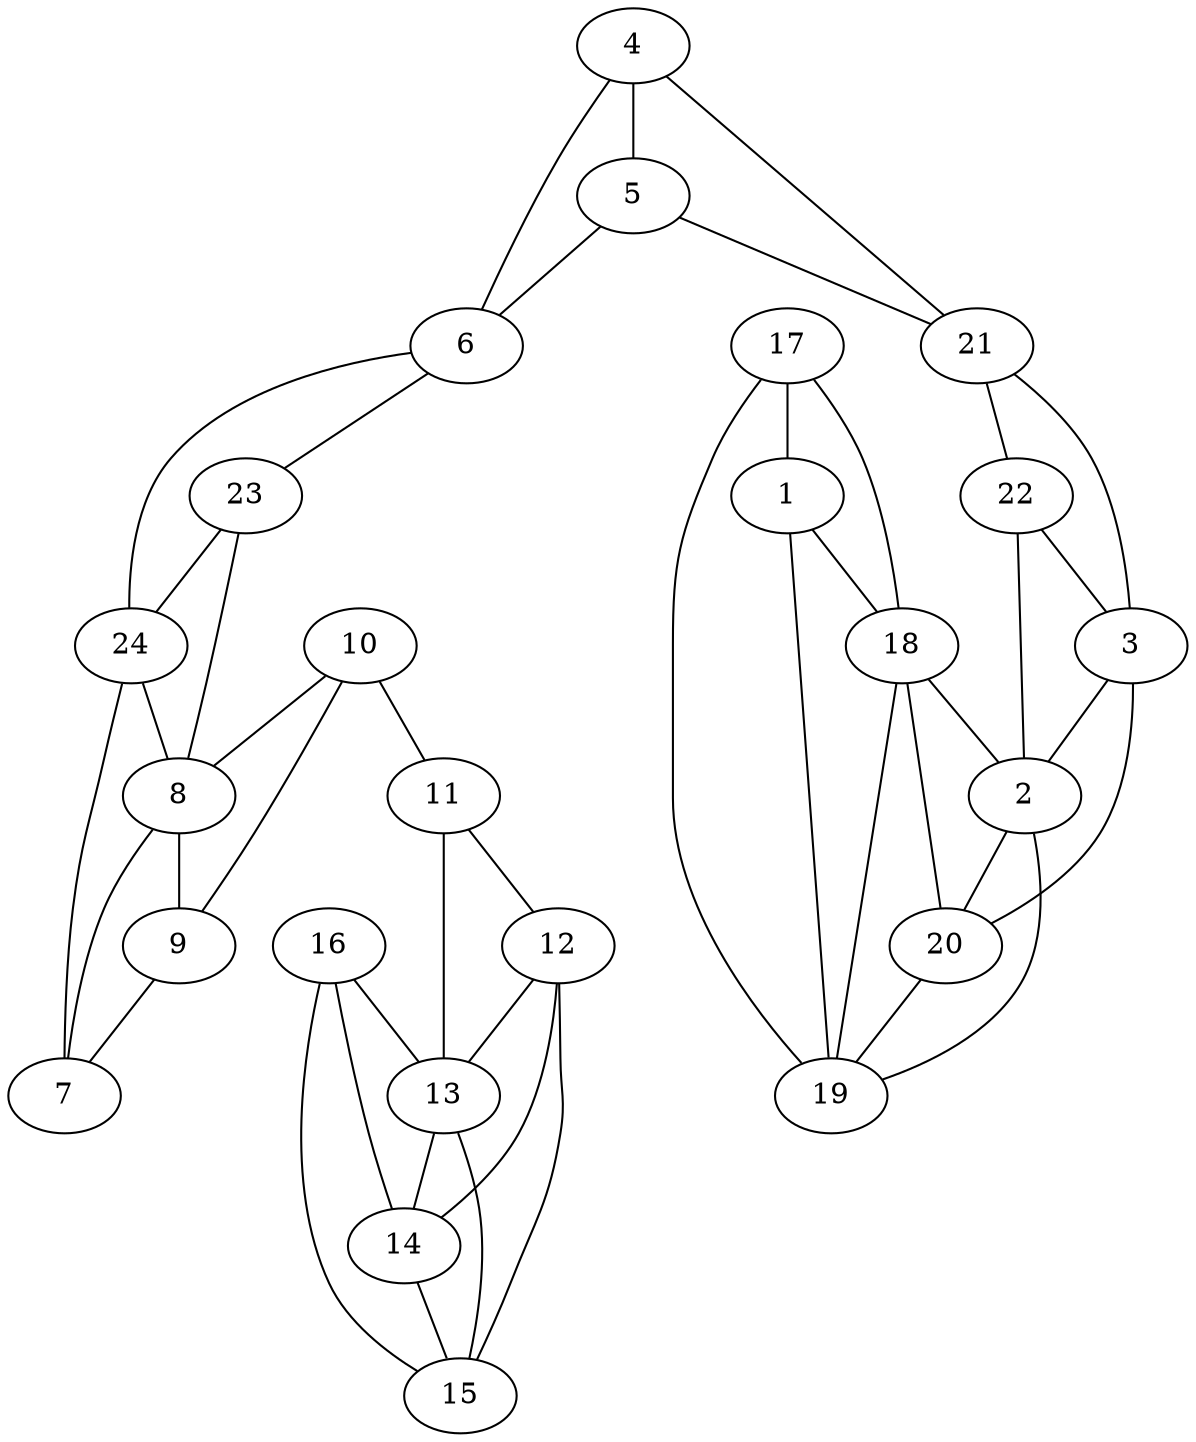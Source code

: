 graph pdb1stc {
	1	 [aaLength=16,
		sequence=KEFLAKAKEDFLKKWE,
		type=0];
	18	 [aaLength=3,
		sequence=FER,
		type=1];
	1 -- 18	 [distance0="36.13676",
		frequency=1,
		type0=1];
	19	 [aaLength=8,
		sequence=GRVMLVKH,
		type=1];
	1 -- 19	 [distance0="45.80246",
		frequency=1,
		type0=3];
	2	 [aaLength=5,
		sequence=KQKVV,
		type=0];
	2 -- 19	 [distance0="25.17555",
		frequency=1,
		type0=3];
	20	 [aaLength=8,
		sequence=HYAMKILD,
		type=1];
	2 -- 20	 [distance0="16.02523",
		frequency=1,
		type0=1];
	3	 [aaLength=11,
		sequence=IEHTLNEKRIL,
		type=0];
	3 -- 2	 [distance0="16.21497",
		frequency=1,
		type0=1];
	3 -- 20	 [distance0="20.65615",
		frequency=1,
		type0=2];
	4	 [aaLength=8,
		sequence=MFSHLRRI,
		type=0];
	5	 [aaLength=21,
		sequence=EPHARFYAAQIVLTFEYLHSL,
		type=0];
	4 -- 5	 [distance0="20.51212",
		distance1="4.0",
		frequency=2,
		type0=1,
		type1=4];
	21	 [aaLength=7,
		sequence=NLYMVME,
		type=1];
	4 -- 21	 [distance0="38.22366",
		frequency=1,
		type0=2];
	6	 [aaLength=3,
		sequence=PEN,
		type=0];
	4 -- 6	 [distance0="42.07757",
		frequency=1,
		type0=3];
	5 -- 21	 [distance0="35.36601",
		frequency=1,
		type0=3];
	5 -- 6	 [distance0="31.36531",
		distance1="8.0",
		frequency=2,
		type0=2,
		type1=4];
	23	 [aaLength=3,
		sequence=LLI,
		type=1];
	6 -- 23	 [distance0="26.74295",
		distance1="0.0",
		frequency=2,
		type0=1,
		type1=5];
	24	 [aaLength=3,
		sequence=IQV,
		type=1];
	6 -- 24	 [distance0="28.76083",
		frequency=1,
		type0=2];
	7	 [aaLength=3,
		sequence=PEY,
		type=0];
	8	 [aaLength=4,
		sequence=PEII,
		type=0];
	7 -- 8	 [distance0="13.65694",
		distance1="2.0",
		frequency=2,
		type0=1,
		type1=4];
	7 -- 24	 [distance0="30.0556",
		frequency=1,
		type0=3];
	9	 [aaLength=17,
		sequence=KAVDWWALGVLIYEMAA,
		type=0];
	8 -- 9	 [distance0="17.8898",
		distance1="6.0",
		frequency=2,
		type0=2,
		type1=4];
	9 -- 7	 [distance0="17.74702",
		frequency=1,
		type0=1];
	10	 [aaLength=10,
		sequence=PIQIYEKIVS,
		type=0];
	11	 [aaLength=10,
		sequence=SDLKDLLRNL,
		type=0];
	10 -- 11	 [distance0="26.83208",
		distance1="10.0",
		frequency=2,
		type0=1,
		type1=4];
	10 -- 8	 [distance0="37.4642",
		frequency=1,
		type0=3];
	10 -- 9	 [distance0="30.37755",
		frequency=1,
		type0=2];
	12	 [aaLength=3,
		sequence=LTK,
		type=0];
	11 -- 12	 [distance0="21.44026",
		distance1="4.0",
		frequency=2,
		type0=1,
		type1=4];
	13	 [aaLength=6,
		sequence=GVNDIK,
		type=0];
	11 -- 13	 [distance0="27.55147",
		frequency=1,
		type0=3];
	12 -- 13	 [distance0="18.55495",
		distance1="7.0",
		frequency=2,
		type0=1,
		type1=4];
	14	 [aaLength=3,
		sequence=KWF,
		type=0];
	12 -- 14	 [distance0="28.16861",
		frequency=1,
		type0=3];
	13 -- 14	 [distance0="14.37755",
		distance1="2.0",
		frequency=2,
		type0=1,
		type1=4];
	15	 [aaLength=6,
		sequence=WIAIYQ,
		type=0];
	14 -- 15	 [distance0="14.07425",
		distance1="4.0",
		frequency=2,
		type0=1,
		type1=4];
	15 -- 12	 [distance0="38.7018",
		frequency=1,
		type0=3];
	15 -- 13	 [distance0="20.89114",
		frequency=1,
		type0=2];
	16	 [aaLength=3,
		sequence=KEF,
		type=0];
	16 -- 13	 [distance0="60.74517",
		frequency=1,
		type0=3];
	16 -- 14	 [distance0="55.34827",
		frequency=1,
		type0=2];
	16 -- 15	 [distance0="53.5535",
		frequency=1,
		type0=1];
	17	 [aaLength=7,
		sequence=FIASGRT,
		type=0];
	17 -- 1	 [distance0="44.12661",
		frequency=1,
		type0=1];
	17 -- 18	 [distance0="49.9375",
		frequency=1,
		type0=2];
	17 -- 19	 [distance0="59.37806",
		frequency=1,
		type0=3];
	18 -- 2	 [distance0="35.80235",
		frequency=1,
		type0=3];
	18 -- 19	 [distance0="12.0",
		distance1="9.0",
		frequency=2,
		type0=1,
		type1=4];
	18 -- 20	 [distance0="25.0",
		frequency=1,
		type0=2];
	20 -- 19	 [distance0="13.0",
		frequency=1,
		type0=1];
	21 -- 3	 [distance0="32.21298",
		frequency=1,
		type0=2];
	22	 [aaLength=6,
		sequence=LEFSFK,
		type=1];
	21 -- 22	 [distance0="9.0",
		frequency=1,
		type0=1];
	22 -- 2	 [distance0="33.05765",
		frequency=1,
		type0=3];
	22 -- 3	 [distance0="24.05569",
		frequency=1,
		type0=2];
	23 -- 8	 [distance0="35.865",
		frequency=1,
		type0=3];
	23 -- 24	 [distance0="8.0",
		distance1="5.0",
		frequency=2,
		type0=1,
		type1=4];
	24 -- 8	 [distance0="28.11224",
		frequency=1,
		type0=2];
}
